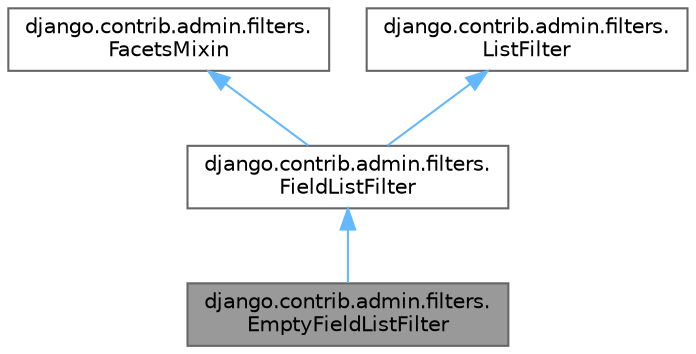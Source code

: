 digraph "django.contrib.admin.filters.EmptyFieldListFilter"
{
 // LATEX_PDF_SIZE
  bgcolor="transparent";
  edge [fontname=Helvetica,fontsize=10,labelfontname=Helvetica,labelfontsize=10];
  node [fontname=Helvetica,fontsize=10,shape=box,height=0.2,width=0.4];
  Node1 [id="Node000001",label="django.contrib.admin.filters.\lEmptyFieldListFilter",height=0.2,width=0.4,color="gray40", fillcolor="grey60", style="filled", fontcolor="black",tooltip=" "];
  Node2 -> Node1 [id="edge1_Node000001_Node000002",dir="back",color="steelblue1",style="solid",tooltip=" "];
  Node2 [id="Node000002",label="django.contrib.admin.filters.\lFieldListFilter",height=0.2,width=0.4,color="gray40", fillcolor="white", style="filled",URL="$classdjango_1_1contrib_1_1admin_1_1filters_1_1_field_list_filter.html",tooltip=" "];
  Node3 -> Node2 [id="edge2_Node000002_Node000003",dir="back",color="steelblue1",style="solid",tooltip=" "];
  Node3 [id="Node000003",label="django.contrib.admin.filters.\lFacetsMixin",height=0.2,width=0.4,color="gray40", fillcolor="white", style="filled",URL="$classdjango_1_1contrib_1_1admin_1_1filters_1_1_facets_mixin.html",tooltip=" "];
  Node4 -> Node2 [id="edge3_Node000002_Node000004",dir="back",color="steelblue1",style="solid",tooltip=" "];
  Node4 [id="Node000004",label="django.contrib.admin.filters.\lListFilter",height=0.2,width=0.4,color="gray40", fillcolor="white", style="filled",URL="$classdjango_1_1contrib_1_1admin_1_1filters_1_1_list_filter.html",tooltip=" "];
}
